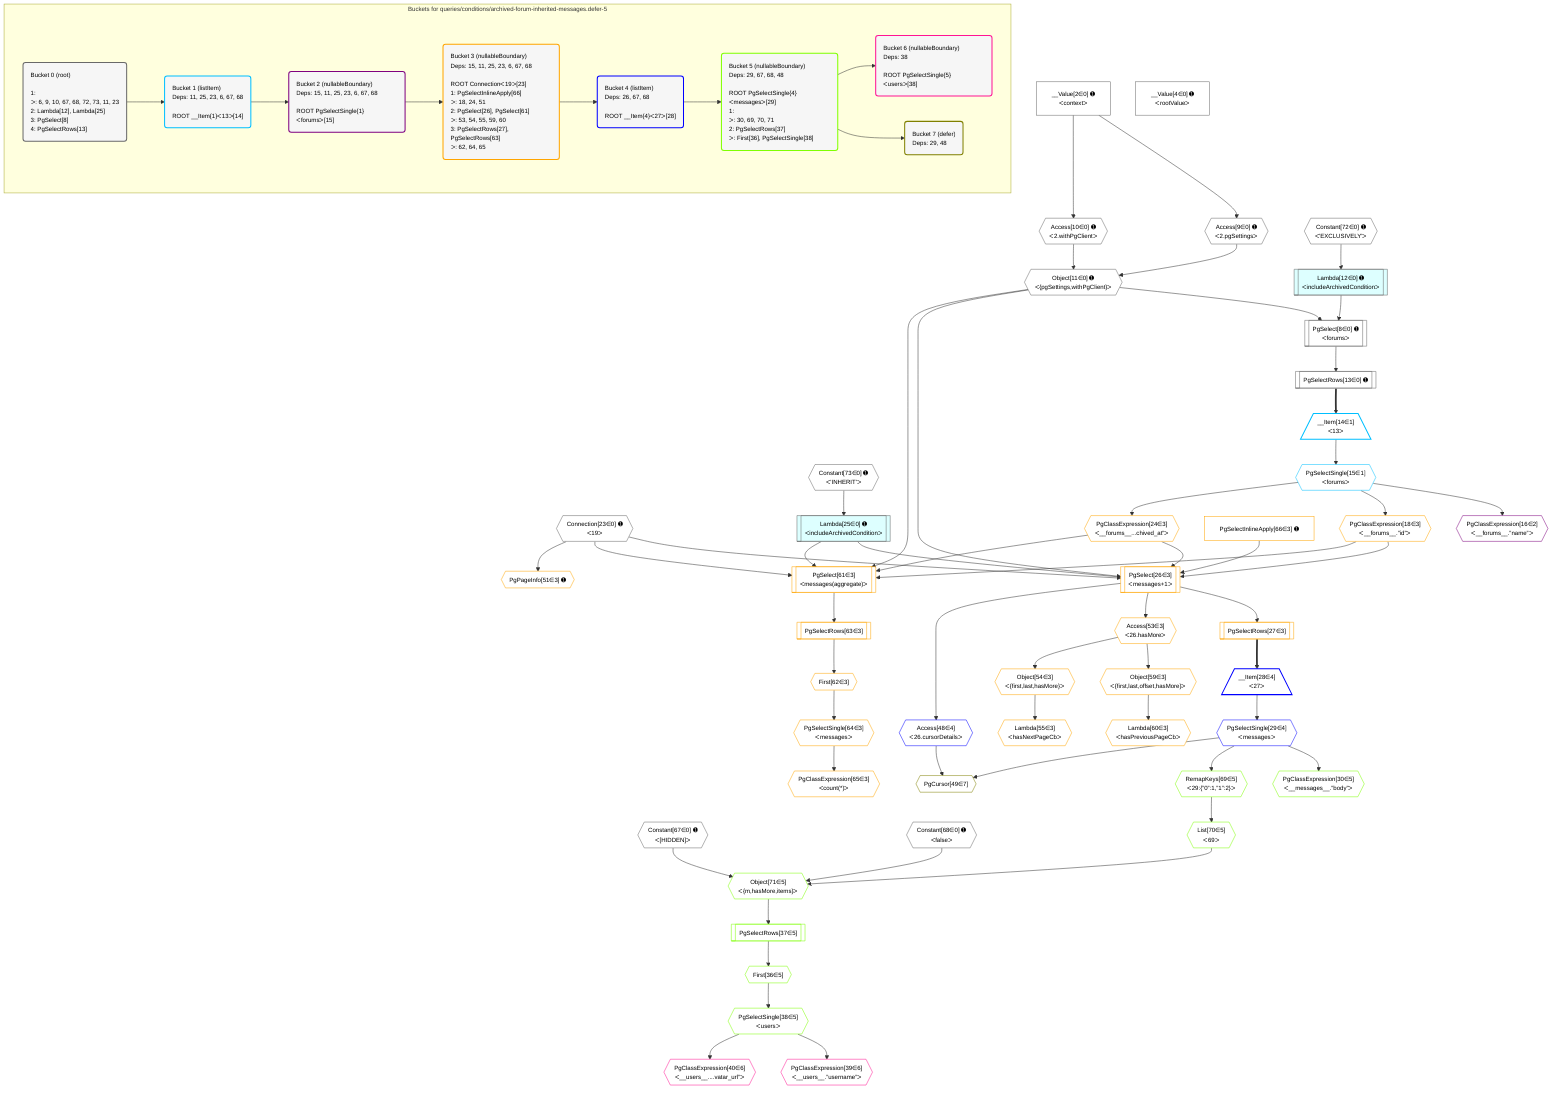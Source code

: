 %%{init: {'themeVariables': { 'fontSize': '12px'}}}%%
graph TD
    classDef path fill:#eee,stroke:#000,color:#000
    classDef plan fill:#fff,stroke-width:1px,color:#000
    classDef itemplan fill:#fff,stroke-width:2px,color:#000
    classDef unbatchedplan fill:#dff,stroke-width:1px,color:#000
    classDef sideeffectplan fill:#fcc,stroke-width:2px,color:#000
    classDef bucket fill:#f6f6f6,color:#000,stroke-width:2px,text-align:left


    %% plan dependencies
    PgSelect8[["PgSelect[8∈0] ➊<br />ᐸforumsᐳ"]]:::plan
    Object11{{"Object[11∈0] ➊<br />ᐸ{pgSettings,withPgClient}ᐳ"}}:::plan
    Lambda12[["Lambda[12∈0] ➊<br />ᐸincludeArchivedConditionᐳ"]]:::unbatchedplan
    Object11 & Lambda12 --> PgSelect8
    Access9{{"Access[9∈0] ➊<br />ᐸ2.pgSettingsᐳ"}}:::plan
    Access10{{"Access[10∈0] ➊<br />ᐸ2.withPgClientᐳ"}}:::plan
    Access9 & Access10 --> Object11
    Connection23{{"Connection[23∈0] ➊<br />ᐸ19ᐳ"}}:::plan
    __Value2["__Value[2∈0] ➊<br />ᐸcontextᐳ"]:::plan
    __Value2 --> Access9
    __Value2 --> Access10
    Constant72{{"Constant[72∈0] ➊<br />ᐸ'EXCLUSIVELY'ᐳ"}}:::plan
    Constant72 --> Lambda12
    PgSelectRows13[["PgSelectRows[13∈0] ➊"]]:::plan
    PgSelect8 --> PgSelectRows13
    Lambda25[["Lambda[25∈0] ➊<br />ᐸincludeArchivedConditionᐳ"]]:::unbatchedplan
    Constant73{{"Constant[73∈0] ➊<br />ᐸ'INHERIT'ᐳ"}}:::plan
    Constant73 --> Lambda25
    __Value4["__Value[4∈0] ➊<br />ᐸrootValueᐳ"]:::plan
    Constant67{{"Constant[67∈0] ➊<br />ᐸ[HIDDEN]ᐳ"}}:::plan
    Constant68{{"Constant[68∈0] ➊<br />ᐸfalseᐳ"}}:::plan
    __Item14[/"__Item[14∈1]<br />ᐸ13ᐳ"\]:::itemplan
    PgSelectRows13 ==> __Item14
    PgSelectSingle15{{"PgSelectSingle[15∈1]<br />ᐸforumsᐳ"}}:::plan
    __Item14 --> PgSelectSingle15
    PgClassExpression16{{"PgClassExpression[16∈2]<br />ᐸ__forums__.”name”ᐳ"}}:::plan
    PgSelectSingle15 --> PgClassExpression16
    PgSelect26[["PgSelect[26∈3]<br />ᐸmessages+1ᐳ"]]:::plan
    PgClassExpression18{{"PgClassExpression[18∈3]<br />ᐸ__forums__.”id”ᐳ"}}:::plan
    PgClassExpression24{{"PgClassExpression[24∈3]<br />ᐸ__forums__...chived_at”ᐳ"}}:::plan
    PgSelectInlineApply66["PgSelectInlineApply[66∈3] ➊"]:::plan
    Object11 & PgClassExpression18 & PgClassExpression24 & Lambda25 & Connection23 & PgSelectInlineApply66 --> PgSelect26
    PgSelect61[["PgSelect[61∈3]<br />ᐸmessages(aggregate)ᐳ"]]:::plan
    Object11 & PgClassExpression18 & PgClassExpression24 & Lambda25 & Connection23 --> PgSelect61
    Object59{{"Object[59∈3]<br />ᐸ{first,last,offset,hasMore}ᐳ"}}:::plan
    Access53{{"Access[53∈3]<br />ᐸ26.hasMoreᐳ"}}:::plan
    Access53 --> Object59
    Object54{{"Object[54∈3]<br />ᐸ{first,last,hasMore}ᐳ"}}:::plan
    Access53 --> Object54
    PgSelectSingle15 --> PgClassExpression18
    PgSelectSingle15 --> PgClassExpression24
    PgSelectRows27[["PgSelectRows[27∈3]"]]:::plan
    PgSelect26 --> PgSelectRows27
    PgPageInfo51{{"PgPageInfo[51∈3] ➊"}}:::plan
    Connection23 --> PgPageInfo51
    PgSelect26 --> Access53
    Lambda55{{"Lambda[55∈3]<br />ᐸhasNextPageCbᐳ"}}:::plan
    Object54 --> Lambda55
    Lambda60{{"Lambda[60∈3]<br />ᐸhasPreviousPageCbᐳ"}}:::plan
    Object59 --> Lambda60
    First62{{"First[62∈3]"}}:::plan
    PgSelectRows63[["PgSelectRows[63∈3]"]]:::plan
    PgSelectRows63 --> First62
    PgSelect61 --> PgSelectRows63
    PgSelectSingle64{{"PgSelectSingle[64∈3]<br />ᐸmessagesᐳ"}}:::plan
    First62 --> PgSelectSingle64
    PgClassExpression65{{"PgClassExpression[65∈3]<br />ᐸcount(*)ᐳ"}}:::plan
    PgSelectSingle64 --> PgClassExpression65
    __Item28[/"__Item[28∈4]<br />ᐸ27ᐳ"\]:::itemplan
    PgSelectRows27 ==> __Item28
    PgSelectSingle29{{"PgSelectSingle[29∈4]<br />ᐸmessagesᐳ"}}:::plan
    __Item28 --> PgSelectSingle29
    Access48{{"Access[48∈4]<br />ᐸ26.cursorDetailsᐳ"}}:::plan
    PgSelect26 --> Access48
    Object71{{"Object[71∈5]<br />ᐸ{m,hasMore,items}ᐳ"}}:::plan
    List70{{"List[70∈5]<br />ᐸ69ᐳ"}}:::plan
    Constant67 & Constant68 & List70 --> Object71
    PgClassExpression30{{"PgClassExpression[30∈5]<br />ᐸ__messages__.”body”ᐳ"}}:::plan
    PgSelectSingle29 --> PgClassExpression30
    First36{{"First[36∈5]"}}:::plan
    PgSelectRows37[["PgSelectRows[37∈5]"]]:::plan
    PgSelectRows37 --> First36
    Object71 --> PgSelectRows37
    PgSelectSingle38{{"PgSelectSingle[38∈5]<br />ᐸusersᐳ"}}:::plan
    First36 --> PgSelectSingle38
    RemapKeys69{{"RemapKeys[69∈5]<br />ᐸ29:{”0”:1,”1”:2}ᐳ"}}:::plan
    PgSelectSingle29 --> RemapKeys69
    RemapKeys69 --> List70
    PgClassExpression39{{"PgClassExpression[39∈6]<br />ᐸ__users__.”username”ᐳ"}}:::plan
    PgSelectSingle38 --> PgClassExpression39
    PgClassExpression40{{"PgClassExpression[40∈6]<br />ᐸ__users__....vatar_url”ᐳ"}}:::plan
    PgSelectSingle38 --> PgClassExpression40
    PgCursor49{{"PgCursor[49∈7]"}}:::plan
    PgSelectSingle29 & Access48 --> PgCursor49

    %% define steps

    subgraph "Buckets for queries/conditions/archived-forum-inherited-messages.defer-5"
    Bucket0("Bucket 0 (root)<br /><br />1: <br />ᐳ: 6, 9, 10, 67, 68, 72, 73, 11, 23<br />2: Lambda[12], Lambda[25]<br />3: PgSelect[8]<br />4: PgSelectRows[13]"):::bucket
    classDef bucket0 stroke:#696969
    class Bucket0,__Value2,__Value4,PgSelect8,Access9,Access10,Object11,Lambda12,PgSelectRows13,Connection23,Lambda25,Constant67,Constant68,Constant72,Constant73 bucket0
    Bucket1("Bucket 1 (listItem)<br />Deps: 11, 25, 23, 6, 67, 68<br /><br />ROOT __Item{1}ᐸ13ᐳ[14]"):::bucket
    classDef bucket1 stroke:#00bfff
    class Bucket1,__Item14,PgSelectSingle15 bucket1
    Bucket2("Bucket 2 (nullableBoundary)<br />Deps: 15, 11, 25, 23, 6, 67, 68<br /><br />ROOT PgSelectSingle{1}ᐸforumsᐳ[15]"):::bucket
    classDef bucket2 stroke:#7f007f
    class Bucket2,PgClassExpression16 bucket2
    Bucket3("Bucket 3 (nullableBoundary)<br />Deps: 15, 11, 25, 23, 6, 67, 68<br /><br />ROOT Connectionᐸ19ᐳ[23]<br />1: PgSelectInlineApply[66]<br />ᐳ: 18, 24, 51<br />2: PgSelect[26], PgSelect[61]<br />ᐳ: 53, 54, 55, 59, 60<br />3: PgSelectRows[27], PgSelectRows[63]<br />ᐳ: 62, 64, 65"):::bucket
    classDef bucket3 stroke:#ffa500
    class Bucket3,PgClassExpression18,PgClassExpression24,PgSelect26,PgSelectRows27,PgPageInfo51,Access53,Object54,Lambda55,Object59,Lambda60,PgSelect61,First62,PgSelectRows63,PgSelectSingle64,PgClassExpression65,PgSelectInlineApply66 bucket3
    Bucket4("Bucket 4 (listItem)<br />Deps: 26, 67, 68<br /><br />ROOT __Item{4}ᐸ27ᐳ[28]"):::bucket
    classDef bucket4 stroke:#0000ff
    class Bucket4,__Item28,PgSelectSingle29,Access48 bucket4
    Bucket5("Bucket 5 (nullableBoundary)<br />Deps: 29, 67, 68, 48<br /><br />ROOT PgSelectSingle{4}ᐸmessagesᐳ[29]<br />1: <br />ᐳ: 30, 69, 70, 71<br />2: PgSelectRows[37]<br />ᐳ: First[36], PgSelectSingle[38]"):::bucket
    classDef bucket5 stroke:#7fff00
    class Bucket5,PgClassExpression30,First36,PgSelectRows37,PgSelectSingle38,RemapKeys69,List70,Object71 bucket5
    Bucket6("Bucket 6 (nullableBoundary)<br />Deps: 38<br /><br />ROOT PgSelectSingle{5}ᐸusersᐳ[38]"):::bucket
    classDef bucket6 stroke:#ff1493
    class Bucket6,PgClassExpression39,PgClassExpression40 bucket6
    Bucket7("Bucket 7 (defer)<br />Deps: 29, 48"):::bucket
    classDef bucket7 stroke:#808000
    class Bucket7,PgCursor49 bucket7
    Bucket0 --> Bucket1
    Bucket1 --> Bucket2
    Bucket2 --> Bucket3
    Bucket3 --> Bucket4
    Bucket4 --> Bucket5
    Bucket5 --> Bucket6 & Bucket7
    end
